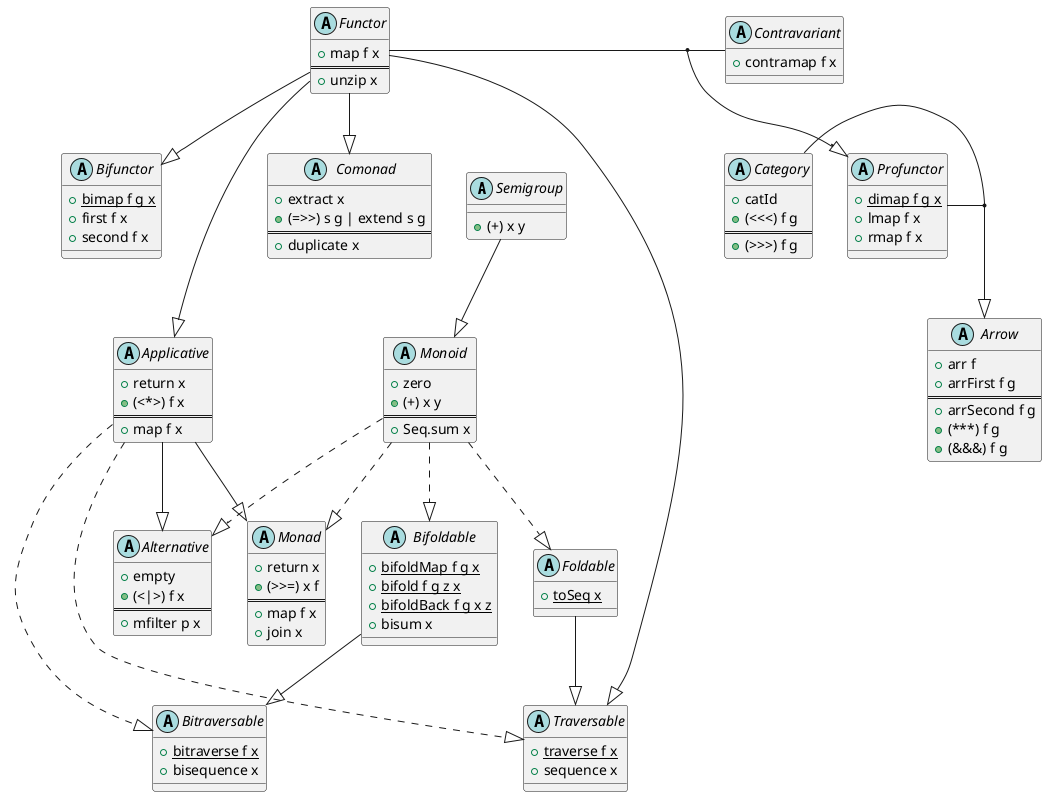 @startuml
skinparam svgDimensionStyle false

together {
	abstract class Semigroup [[http://fsprojects.github.io/FSharpPlus/abstraction-semigroup.html]] {
	  + (+) x y [[[http://fsprojects.github.io/FSharpPlus/abstraction-semigroup.html#plus {Appends two semigroups} ]]]
	}

	abstract class Comonad [[http://fsprojects.github.io/FSharpPlus/abstraction-comonad.html]] {
	  + extract x [[[http://fsprojects.github.io/FSharpPlus/abstraction-comonad.html#extract]]]
	  + (=>>) s g | extend s g [[[http://fsprojects.github.io/FSharpPlus/abstraction-comonad.html#extend]]]
	  ==
	  + duplicate x
	}
}

abstract class Monoid [[http://fsprojects.github.io/FSharpPlus/abstraction-monoid.html]] {
  + zero [[[http://fsprojects.github.io/FSharpPlus/abstraction-monoid.html#zero {Identity for (+)} ]]]
  + (+) x y [[[http://fsprojects.github.io/FSharpPlus/abstraction-monoid.html#plus {Appends both monoids} ]]]
  ==
  + Seq.sum x [[[http://fsprojects.github.io/FSharpPlus/abstraction-monoid.html#sum {Flatten a sequence of monoids} ]]]
}


abstract class Functor [[http://fsprojects.github.io/FSharpPlus/abstraction-functor.html]] {
  + map f x [[[http://fsprojects.github.io/FSharpPlus/abstraction-functor.html#map {Lift a function into a Functor} ]]]
  ==
  + unzip x
}

abstract class Contravariant [[http://fsprojects.github.io/FSharpPlus/abstraction-contravariant.html]] {
  + contramap f x [[[http://fsprojects.github.io/FSharpPlus/abstraction-contravariant.html#contramap]]]
}


abstract class Applicative [[http://fsprojects.github.io/FSharpPlus/abstraction-applicative.html]] {
  + return x [[[http://fsprojects.github.io/FSharpPlus/abstraction-monad.html#return {Lift a value into a Functor} ]]]
  + (<*>) f x [[[http://fsprojects.github.io/FSharpPlus/abstraction-applicative.html {Apply a lifted argument to a lifted function} ]]]
  ==
  + map f x [[[http://fsprojects.github.io/FSharpPlus/abstraction-functor.html#map {Lift a function into a Functor} ]]]
}

abstract class Alternative [[http://fsprojects.github.io/FSharpPlus/abstraction-alternative.html]] {
  + empty [[[http://fsprojects.github.io/FSharpPlus/abstraction-alternative.html]]]
  + (<|>) f x [[[http://fsprojects.github.io/FSharpPlus/abstraction-alternative.html]]]
  ==
  + mfilter p x [[[http://fsprojects.github.io/FSharpPlus/abstraction-alternative.html#mfilter {Returns all values satisfying the predicate, if the predicate returns false will use the empty value} ]]]
}

abstract class Monad [[http://fsprojects.github.io/FSharpPlus/abstraction-monad.html]] {
  + return x [[[http://fsprojects.github.io/FSharpPlus/abstraction-monad.html#return {Lift a value into a Functor} ]]]
  + (>>=) x f [[[http://fsprojects.github.io/FSharpPlus/abstraction-monad.html#bind {Takes a monadic value and a function from a plain type to a monadic value, and returns a new monadic value} ]]]
  ==
  + map f x [[[http://fsprojects.github.io/FSharpPlus/abstraction-functor.html#map {Lift a function into a Functor} ]]]
  + join x [[[http://fsprojects.github.io/FSharpPlus/abstraction-functor.html#join {Flattens two layers of monadic information into one} ]]]
}


abstract class Bifunctor [[http://fsprojects.github.io/FSharpPlus/abstraction-bifunctor.html]] {
  + {static} bimap f g x [[[http://fsprojects.github.io/FSharpPlus/abstraction-bifunctor.html#bimap]]]
  + first f x [[[http://fsprojects.github.io/FSharpPlus/abstraction-bifunctor.html#first]]]
  + second f x [[[http://fsprojects.github.io/FSharpPlus/abstraction-bifunctor.html#second]]]
}



abstract class Foldable [[http://fsprojects.github.io/FSharpPlus/abstraction-foldable.html]] {
  {static} + toSeq x [[[http://fsprojects.github.io/FSharpPlus/abstraction-foldable.html#toSeq {Converts to a seq} ]]]
}

abstract class Bifoldable [[http://fsprojects.github.io/FSharpPlus/abstraction-bifoldable.html]] {
  {static} + bifoldMap f g x [[[http://fsprojects.github.io/FSharpPlus/abstraction-bifoldable.html#bifoldMap]]]
  {static} + bifold f g z x [[[http://fsprojects.github.io/FSharpPlus/abstraction-bifoldable.html#bifold]]]
  {static} + bifoldBack f g x z [[[http://fsprojects.github.io/FSharpPlus/abstraction-bifoldable.html#bifoldBack]]]
  + bisum x [[[http://fsprojects.github.io/FSharpPlus/abstraction-bifoldable.html#bisum]]]
}

abstract class Traversable [[http://fsprojects.github.io/FSharpPlus/abstraction-traversable.html]] {
  {static} + traverse f x [[[http://fsprojects.github.io/FSharpPlus/abstraction-traversable.html#traverse {Map each element of a structure to an action, evaluate them left to right and collect result }]]]
  + sequence x [[[http://fsprojects.github.io/FSharpPlus/abstraction-traversable.html#sequence {Evaluate each action in the structure left to right and collect the result } ]]]
}

abstract class Bitraversable [[http://fsprojects.github.io/FSharpPlus/abstraction-bitraversable.html]] {
  {static} + bitraverse f x [[[http://fsprojects.github.io/FSharpPlus/abstraction-bitraversable.html#bitraverse {Evaluates the relevant functions at each element in the structure, running the action, and collect results }]]]
  + bisequence x [[[http://fsprojects.github.io/FSharpPlus/abstraction-bitraversable.html#bisequence {Sequences all the actions in a structure, building a new structure with the same shape using the results of the actions } ]]]
}

together {
	abstract class Profunctor [[http://fsprojects.github.io/FSharpPlus/abstraction-profunctor.html]] {
	  + {static} dimap f g x [[[http://fsprojects.github.io/FSharpPlus/abstraction-profunctor.html#dimap]]]
	  + lmap f x [[[http://fsprojects.github.io/FSharpPlus/abstraction-profunctor.html#lmap]]]
	  + rmap f x [[[http://fsprojects.github.io/FSharpPlus/abstraction-profunctor.html#rmap]]]
	}

	abstract class Category [[http://fsprojects.github.io/FSharpPlus/abstraction-category.html]] {
	  + catId [[[http://fsprojects.github.io/FSharpPlus/abstraction-category.html#catId {The identity morphism. }]]]
	  + (<<<) f g [[[http://fsprojects.github.io/FSharpPlus/abstraction-category.html#catComp {Right-to-left morphism composition. } ]]]
	  ==
	  + (>>>) f g [[[http://fsprojects.github.io/FSharpPlus/abstraction-category.html#catComp {Left-to-right morphism composition. } ]]]
	}
}

abstract class Arrow [[http://fsprojects.github.io/FSharpPlus/abstraction-arrow.html]] {
  + arr f [[[http://fsprojects.github.io/FSharpPlus/abstraction-arrow.html#arr {Lift a function to an arrow. }]]]
  + arrFirst f g [[[http://fsprojects.github.io/FSharpPlus/abstraction-arrow.html#arrFirst {Send the 1st component of the input through the argument arrow and copy the rest unchanged to the output. } ]]]
  ==
  + arrSecond f g [[[http://fsprojects.github.io/FSharpPlus/abstraction-arrow.html#arrSecond {Send the 2nd component of the input through the argument arrow and copy the rest unchanged to the output. } ]]]
  + (***) f g [[[http://fsprojects.github.io/FSharpPlus/abstraction-arrow.html#arrCombine {Split the input between the two argument arrows and combine their output. } ]]]
  + (&&&) f g [[[http://fsprojects.github.io/FSharpPlus/abstraction-arrow.html#fanout {Send the input to both argument arrows and combine their output. } ]]]
}



Semigroup  --|> Monoid 
Functor  --|> Bifunctor
Functor  --|> Applicative
Applicative  --|> Monad
Applicative  --|> Alternative
Monoid ..|> Monad
Monoid ..|> Foldable
Monoid ..|> Bifoldable
Functor --|> Comonad
Functor --|> Traversable
Foldable --|> Traversable
Bifoldable --|> Bitraversable
Applicative ..|> Bitraversable
Applicative ..|> Traversable
Monoid ..|> Alternative
Functor - Contravariant
(Functor, Contravariant) --|> Profunctor
Profunctor - Category
(Profunctor, Category) --|>  Arrow
@enduml
